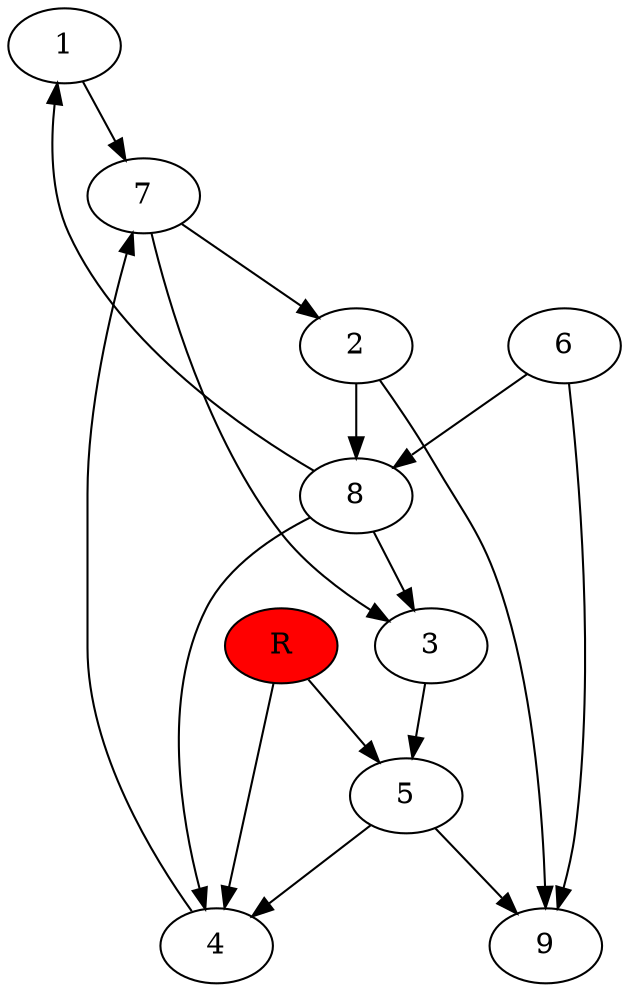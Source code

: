 digraph prb75183 {
	1
	2
	3
	4
	5
	6
	7
	8
	R [fillcolor="#ff0000" style=filled]
	1 -> 7
	2 -> 8
	2 -> 9
	3 -> 5
	4 -> 7
	5 -> 4
	5 -> 9
	6 -> 8
	6 -> 9
	7 -> 2
	7 -> 3
	8 -> 1
	8 -> 3
	8 -> 4
	R -> 4
	R -> 5
}
